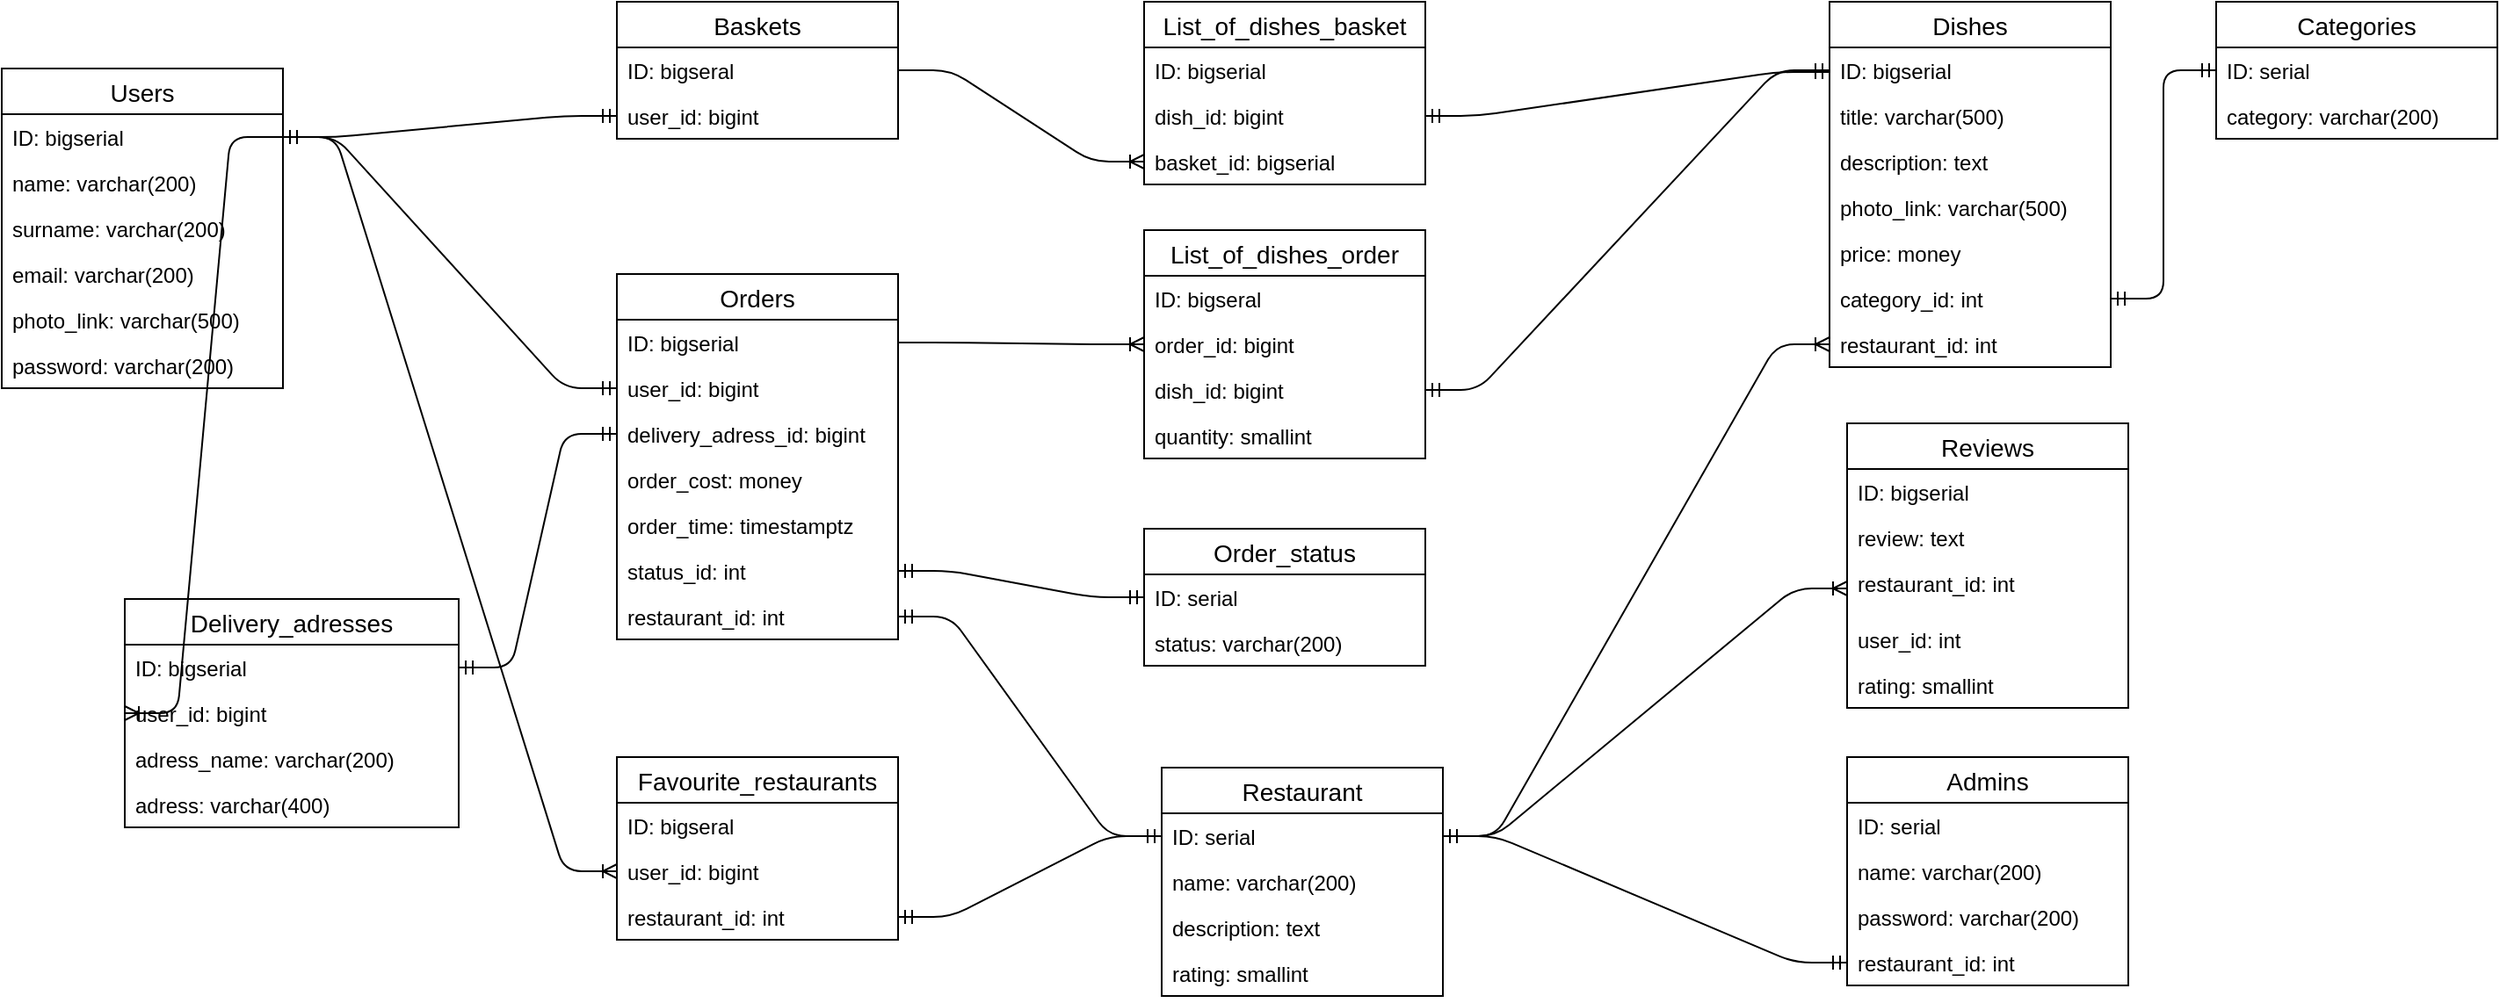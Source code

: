 <mxfile version="13.9.2" type="device"><diagram id="fgrxqHu79zI-fmSUEqUd" name="Page-1"><mxGraphModel dx="1750" dy="339" grid="1" gridSize="10" guides="1" tooltips="1" connect="1" arrows="1" fold="1" page="1" pageScale="1" pageWidth="827" pageHeight="1169" math="0" shadow="0"><root><mxCell id="0"/><mxCell id="1" parent="0"/><mxCell id="lHkOKA7zSZZBxz7BuIjo-21" value="Dishes" style="swimlane;fontStyle=0;childLayout=stackLayout;horizontal=1;startSize=26;horizontalStack=0;resizeParent=1;resizeParentMax=0;resizeLast=0;collapsible=1;marginBottom=0;align=center;fontSize=14;" parent="1" vertex="1"><mxGeometry x="430" y="20" width="160" height="208" as="geometry"/></mxCell><mxCell id="lHkOKA7zSZZBxz7BuIjo-22" value="ID: bigserial" style="text;strokeColor=none;fillColor=none;spacingLeft=4;spacingRight=4;overflow=hidden;rotatable=0;points=[[0,0.5],[1,0.5]];portConstraint=eastwest;fontSize=12;" parent="lHkOKA7zSZZBxz7BuIjo-21" vertex="1"><mxGeometry y="26" width="160" height="26" as="geometry"/></mxCell><mxCell id="OC6GCTJDFb4wmNgemFIA-1" value="title: varchar(500)" style="text;strokeColor=none;fillColor=none;spacingLeft=4;spacingRight=4;overflow=hidden;rotatable=0;points=[[0,0.5],[1,0.5]];portConstraint=eastwest;fontSize=12;" parent="lHkOKA7zSZZBxz7BuIjo-21" vertex="1"><mxGeometry y="52" width="160" height="26" as="geometry"/></mxCell><mxCell id="lHkOKA7zSZZBxz7BuIjo-23" value="description: text" style="text;strokeColor=none;fillColor=none;spacingLeft=4;spacingRight=4;overflow=hidden;rotatable=0;points=[[0,0.5],[1,0.5]];portConstraint=eastwest;fontSize=12;" parent="lHkOKA7zSZZBxz7BuIjo-21" vertex="1"><mxGeometry y="78" width="160" height="26" as="geometry"/></mxCell><mxCell id="lHkOKA7zSZZBxz7BuIjo-24" value="photo_link: varchar(500)" style="text;strokeColor=none;fillColor=none;spacingLeft=4;spacingRight=4;overflow=hidden;rotatable=0;points=[[0,0.5],[1,0.5]];portConstraint=eastwest;fontSize=12;" parent="lHkOKA7zSZZBxz7BuIjo-21" vertex="1"><mxGeometry y="104" width="160" height="26" as="geometry"/></mxCell><mxCell id="lHkOKA7zSZZBxz7BuIjo-25" value="price: money" style="text;strokeColor=none;fillColor=none;spacingLeft=4;spacingRight=4;overflow=hidden;rotatable=0;points=[[0,0.5],[1,0.5]];portConstraint=eastwest;fontSize=12;" parent="lHkOKA7zSZZBxz7BuIjo-21" vertex="1"><mxGeometry y="130" width="160" height="26" as="geometry"/></mxCell><mxCell id="lHkOKA7zSZZBxz7BuIjo-26" value="category_id: int" style="text;strokeColor=none;fillColor=none;spacingLeft=4;spacingRight=4;overflow=hidden;rotatable=0;points=[[0,0.5],[1,0.5]];portConstraint=eastwest;fontSize=12;" parent="lHkOKA7zSZZBxz7BuIjo-21" vertex="1"><mxGeometry y="156" width="160" height="26" as="geometry"/></mxCell><mxCell id="lHkOKA7zSZZBxz7BuIjo-53" value="restaurant_id: int" style="text;strokeColor=none;fillColor=none;spacingLeft=4;spacingRight=4;overflow=hidden;rotatable=0;points=[[0,0.5],[1,0.5]];portConstraint=eastwest;fontSize=12;" parent="lHkOKA7zSZZBxz7BuIjo-21" vertex="1"><mxGeometry y="182" width="160" height="26" as="geometry"/></mxCell><mxCell id="lHkOKA7zSZZBxz7BuIjo-54" value="" style="edgeStyle=entityRelationEdgeStyle;fontSize=12;html=1;endArrow=ERmandOne;startArrow=ERmandOne;exitX=1;exitY=0.5;exitDx=0;exitDy=0;entryX=0;entryY=0.5;entryDx=0;entryDy=0;" parent="1" source="lHkOKA7zSZZBxz7BuIjo-2" target="lHkOKA7zSZZBxz7BuIjo-42" edge="1"><mxGeometry width="100" height="100" relative="1" as="geometry"><mxPoint x="380" y="350" as="sourcePoint"/><mxPoint x="480" y="250" as="targetPoint"/></mxGeometry></mxCell><mxCell id="lHkOKA7zSZZBxz7BuIjo-56" value="" style="edgeStyle=entityRelationEdgeStyle;fontSize=12;html=1;endArrow=ERmandOne;startArrow=ERmandOne;exitX=1;exitY=0.5;exitDx=0;exitDy=0;entryX=0;entryY=0.5;entryDx=0;entryDy=0;" parent="1" source="lHkOKA7zSZZBxz7BuIjo-2" target="lHkOKA7zSZZBxz7BuIjo-30" edge="1"><mxGeometry width="100" height="100" relative="1" as="geometry"><mxPoint x="80" y="320" as="sourcePoint"/><mxPoint x="270" y="280" as="targetPoint"/></mxGeometry></mxCell><mxCell id="lHkOKA7zSZZBxz7BuIjo-57" value="" style="edgeStyle=entityRelationEdgeStyle;fontSize=12;html=1;endArrow=ERoneToMany;entryX=0;entryY=0.5;entryDx=0;entryDy=0;exitX=1;exitY=0.5;exitDx=0;exitDy=0;" parent="1" source="lHkOKA7zSZZBxz7BuIjo-29" target="cbXBfn8mexVlWjBqyPVe-16" edge="1"><mxGeometry width="100" height="100" relative="1" as="geometry"><mxPoint x="-99" y="318" as="sourcePoint"/><mxPoint x="590" y="280" as="targetPoint"/></mxGeometry></mxCell><mxCell id="lHkOKA7zSZZBxz7BuIjo-70" value="" style="edgeStyle=entityRelationEdgeStyle;fontSize=12;html=1;endArrow=ERmandOne;startArrow=ERmandOne;exitX=1;exitY=0.5;exitDx=0;exitDy=0;entryX=0;entryY=0.5;entryDx=0;entryDy=0;" parent="1" source="lHkOKA7zSZZBxz7BuIjo-58" target="lHkOKA7zSZZBxz7BuIjo-12" edge="1"><mxGeometry width="100" height="100" relative="1" as="geometry"><mxPoint x="190" y="350" as="sourcePoint"/><mxPoint x="290" y="250" as="targetPoint"/></mxGeometry></mxCell><mxCell id="lHkOKA7zSZZBxz7BuIjo-73" value="" style="edgeStyle=entityRelationEdgeStyle;fontSize=12;html=1;endArrow=ERmandOne;startArrow=ERmandOne;entryX=0;entryY=0.5;entryDx=0;entryDy=0;" parent="1" source="lHkOKA7zSZZBxz7BuIjo-12" target="lHkOKA7zSZZBxz7BuIjo-38" edge="1"><mxGeometry width="100" height="100" relative="1" as="geometry"><mxPoint x="220" y="420" as="sourcePoint"/><mxPoint x="320" y="320" as="targetPoint"/></mxGeometry></mxCell><mxCell id="lHkOKA7zSZZBxz7BuIjo-74" value="" style="edgeStyle=entityRelationEdgeStyle;fontSize=12;html=1;endArrow=ERoneToMany;exitX=1;exitY=0.5;exitDx=0;exitDy=0;entryX=0;entryY=0.5;entryDx=0;entryDy=0;" parent="1" source="lHkOKA7zSZZBxz7BuIjo-12" target="lHkOKA7zSZZBxz7BuIjo-48" edge="1"><mxGeometry width="100" height="100" relative="1" as="geometry"><mxPoint x="220" y="510" as="sourcePoint"/><mxPoint x="320" y="410" as="targetPoint"/></mxGeometry></mxCell><mxCell id="lHkOKA7zSZZBxz7BuIjo-75" value="" style="edgeStyle=entityRelationEdgeStyle;fontSize=12;html=1;endArrow=ERmandOne;startArrow=ERmandOne;exitX=1;exitY=0.5;exitDx=0;exitDy=0;entryX=0;entryY=0.5;entryDx=0;entryDy=0;" parent="1" source="lHkOKA7zSZZBxz7BuIjo-26" target="lHkOKA7zSZZBxz7BuIjo-50" edge="1"><mxGeometry width="100" height="100" relative="1" as="geometry"><mxPoint x="220" y="240" as="sourcePoint"/><mxPoint x="320" y="140" as="targetPoint"/></mxGeometry></mxCell><mxCell id="lHkOKA7zSZZBxz7BuIjo-80" value="" style="edgeStyle=entityRelationEdgeStyle;fontSize=12;html=1;endArrow=ERmandOne;startArrow=ERmandOne;entryX=0;entryY=0.5;entryDx=0;entryDy=0;exitX=1;exitY=0.5;exitDx=0;exitDy=0;" parent="1" source="lHkOKA7zSZZBxz7BuIjo-78" target="lHkOKA7zSZZBxz7BuIjo-22" edge="1"><mxGeometry width="100" height="100" relative="1" as="geometry"><mxPoint x="190" y="240" as="sourcePoint"/><mxPoint x="290" y="140" as="targetPoint"/></mxGeometry></mxCell><mxCell id="lHkOKA7zSZZBxz7BuIjo-84" value="" style="edgeStyle=entityRelationEdgeStyle;fontSize=12;html=1;endArrow=ERoneToMany;exitX=1;exitY=0.5;exitDx=0;exitDy=0;entryX=0;entryY=0.5;entryDx=0;entryDy=0;" parent="1" source="lHkOKA7zSZZBxz7BuIjo-41" target="cbXBfn8mexVlWjBqyPVe-1" edge="1"><mxGeometry width="100" height="100" relative="1" as="geometry"><mxPoint x="190" y="240" as="sourcePoint"/><mxPoint x="290" y="140" as="targetPoint"/></mxGeometry></mxCell><mxCell id="lHkOKA7zSZZBxz7BuIjo-85" value="" style="edgeStyle=entityRelationEdgeStyle;fontSize=12;html=1;endArrow=ERmandOne;startArrow=ERmandOne;exitX=1;exitY=0.5;exitDx=0;exitDy=0;" parent="1" source="lHkOKA7zSZZBxz7BuIjo-83" edge="1"><mxGeometry width="100" height="100" relative="1" as="geometry"><mxPoint x="190" y="240" as="sourcePoint"/><mxPoint x="430" y="60" as="targetPoint"/></mxGeometry></mxCell><mxCell id="lHkOKA7zSZZBxz7BuIjo-86" value="" style="edgeStyle=entityRelationEdgeStyle;fontSize=12;html=1;endArrow=ERoneToMany;exitX=1;exitY=0.5;exitDx=0;exitDy=0;entryX=0;entryY=0.5;entryDx=0;entryDy=0;" parent="1" source="lHkOKA7zSZZBxz7BuIjo-12" target="lHkOKA7zSZZBxz7BuIjo-53" edge="1"><mxGeometry width="100" height="100" relative="1" as="geometry"><mxPoint x="230" y="260" as="sourcePoint"/><mxPoint x="330" y="160" as="targetPoint"/></mxGeometry></mxCell><mxCell id="lHkOKA7zSZZBxz7BuIjo-1" value="Users" style="swimlane;fontStyle=0;childLayout=stackLayout;horizontal=1;startSize=26;horizontalStack=0;resizeParent=1;resizeParentMax=0;resizeLast=0;collapsible=1;marginBottom=0;align=center;fontSize=14;" parent="1" vertex="1"><mxGeometry x="-610" y="58" width="160" height="182" as="geometry"/></mxCell><mxCell id="lHkOKA7zSZZBxz7BuIjo-2" value="ID: bigserial" style="text;strokeColor=none;fillColor=none;spacingLeft=4;spacingRight=4;overflow=hidden;rotatable=0;points=[[0,0.5],[1,0.5]];portConstraint=eastwest;fontSize=12;" parent="lHkOKA7zSZZBxz7BuIjo-1" vertex="1"><mxGeometry y="26" width="160" height="26" as="geometry"/></mxCell><mxCell id="lHkOKA7zSZZBxz7BuIjo-3" value="name: varchar(200)" style="text;strokeColor=none;fillColor=none;spacingLeft=4;spacingRight=4;overflow=hidden;rotatable=0;points=[[0,0.5],[1,0.5]];portConstraint=eastwest;fontSize=12;" parent="lHkOKA7zSZZBxz7BuIjo-1" vertex="1"><mxGeometry y="52" width="160" height="26" as="geometry"/></mxCell><mxCell id="lHkOKA7zSZZBxz7BuIjo-4" value="surname: varchar(200)" style="text;strokeColor=none;fillColor=none;spacingLeft=4;spacingRight=4;overflow=hidden;rotatable=0;points=[[0,0.5],[1,0.5]];portConstraint=eastwest;fontSize=12;" parent="lHkOKA7zSZZBxz7BuIjo-1" vertex="1"><mxGeometry y="78" width="160" height="26" as="geometry"/></mxCell><mxCell id="lHkOKA7zSZZBxz7BuIjo-5" value="email: varchar(200)" style="text;strokeColor=none;fillColor=none;spacingLeft=4;spacingRight=4;overflow=hidden;rotatable=0;points=[[0,0.5],[1,0.5]];portConstraint=eastwest;fontSize=12;" parent="lHkOKA7zSZZBxz7BuIjo-1" vertex="1"><mxGeometry y="104" width="160" height="26" as="geometry"/></mxCell><mxCell id="lHkOKA7zSZZBxz7BuIjo-6" value="photo_link: varchar(500) " style="text;strokeColor=none;fillColor=none;spacingLeft=4;spacingRight=4;overflow=hidden;rotatable=0;points=[[0,0.5],[1,0.5]];portConstraint=eastwest;fontSize=12;" parent="lHkOKA7zSZZBxz7BuIjo-1" vertex="1"><mxGeometry y="130" width="160" height="26" as="geometry"/></mxCell><mxCell id="lHkOKA7zSZZBxz7BuIjo-7" value="password: varchar(200)" style="text;strokeColor=none;fillColor=none;spacingLeft=4;spacingRight=4;overflow=hidden;rotatable=0;points=[[0,0.5],[1,0.5]];portConstraint=eastwest;fontSize=12;" parent="lHkOKA7zSZZBxz7BuIjo-1" vertex="1"><mxGeometry y="156" width="160" height="26" as="geometry"/></mxCell><mxCell id="lHkOKA7zSZZBxz7BuIjo-40" value="Baskets" style="swimlane;fontStyle=0;childLayout=stackLayout;horizontal=1;startSize=26;horizontalStack=0;resizeParent=1;resizeParentMax=0;resizeLast=0;collapsible=1;marginBottom=0;align=center;fontSize=14;" parent="1" vertex="1"><mxGeometry x="-260" y="20" width="160" height="78" as="geometry"/></mxCell><mxCell id="lHkOKA7zSZZBxz7BuIjo-41" value="ID: bigseral" style="text;strokeColor=none;fillColor=none;spacingLeft=4;spacingRight=4;overflow=hidden;rotatable=0;points=[[0,0.5],[1,0.5]];portConstraint=eastwest;fontSize=12;" parent="lHkOKA7zSZZBxz7BuIjo-40" vertex="1"><mxGeometry y="26" width="160" height="26" as="geometry"/></mxCell><mxCell id="lHkOKA7zSZZBxz7BuIjo-42" value="user_id: bigint" style="text;strokeColor=none;fillColor=none;spacingLeft=4;spacingRight=4;overflow=hidden;rotatable=0;points=[[0,0.5],[1,0.5]];portConstraint=eastwest;fontSize=12;" parent="lHkOKA7zSZZBxz7BuIjo-40" vertex="1"><mxGeometry y="52" width="160" height="26" as="geometry"/></mxCell><mxCell id="lHkOKA7zSZZBxz7BuIjo-81" value="List_of_dishes_basket" style="swimlane;fontStyle=0;childLayout=stackLayout;horizontal=1;startSize=26;horizontalStack=0;resizeParent=1;resizeParentMax=0;resizeLast=0;collapsible=1;marginBottom=0;align=center;fontSize=14;" parent="1" vertex="1"><mxGeometry x="40" y="20" width="160" height="104" as="geometry"/></mxCell><mxCell id="lHkOKA7zSZZBxz7BuIjo-82" value="ID: bigserial" style="text;strokeColor=none;fillColor=none;spacingLeft=4;spacingRight=4;overflow=hidden;rotatable=0;points=[[0,0.5],[1,0.5]];portConstraint=eastwest;fontSize=12;" parent="lHkOKA7zSZZBxz7BuIjo-81" vertex="1"><mxGeometry y="26" width="160" height="26" as="geometry"/></mxCell><mxCell id="lHkOKA7zSZZBxz7BuIjo-83" value="dish_id: bigint" style="text;strokeColor=none;fillColor=none;spacingLeft=4;spacingRight=4;overflow=hidden;rotatable=0;points=[[0,0.5],[1,0.5]];portConstraint=eastwest;fontSize=12;" parent="lHkOKA7zSZZBxz7BuIjo-81" vertex="1"><mxGeometry y="52" width="160" height="26" as="geometry"/></mxCell><mxCell id="cbXBfn8mexVlWjBqyPVe-1" value="basket_id: bigserial" style="text;strokeColor=none;fillColor=none;spacingLeft=4;spacingRight=4;overflow=hidden;rotatable=0;points=[[0,0.5],[1,0.5]];portConstraint=eastwest;fontSize=12;" parent="lHkOKA7zSZZBxz7BuIjo-81" vertex="1"><mxGeometry y="78" width="160" height="26" as="geometry"/></mxCell><mxCell id="lHkOKA7zSZZBxz7BuIjo-28" value="Orders" style="swimlane;fontStyle=0;childLayout=stackLayout;horizontal=1;startSize=26;horizontalStack=0;resizeParent=1;resizeParentMax=0;resizeLast=0;collapsible=1;marginBottom=0;align=center;fontSize=14;" parent="1" vertex="1"><mxGeometry x="-260" y="175" width="160" height="208" as="geometry"/></mxCell><mxCell id="lHkOKA7zSZZBxz7BuIjo-29" value="ID: bigserial" style="text;strokeColor=none;fillColor=none;spacingLeft=4;spacingRight=4;overflow=hidden;rotatable=0;points=[[0,0.5],[1,0.5]];portConstraint=eastwest;fontSize=12;" parent="lHkOKA7zSZZBxz7BuIjo-28" vertex="1"><mxGeometry y="26" width="160" height="26" as="geometry"/></mxCell><mxCell id="lHkOKA7zSZZBxz7BuIjo-30" value="user_id: bigint" style="text;strokeColor=none;fillColor=none;spacingLeft=4;spacingRight=4;overflow=hidden;rotatable=0;points=[[0,0.5],[1,0.5]];portConstraint=eastwest;fontSize=12;" parent="lHkOKA7zSZZBxz7BuIjo-28" vertex="1"><mxGeometry y="52" width="160" height="26" as="geometry"/></mxCell><mxCell id="lHkOKA7zSZZBxz7BuIjo-31" value="delivery_adress_id: bigint" style="text;strokeColor=none;fillColor=none;spacingLeft=4;spacingRight=4;overflow=hidden;rotatable=0;points=[[0,0.5],[1,0.5]];portConstraint=eastwest;fontSize=12;" parent="lHkOKA7zSZZBxz7BuIjo-28" vertex="1"><mxGeometry y="78" width="160" height="26" as="geometry"/></mxCell><mxCell id="lHkOKA7zSZZBxz7BuIjo-32" value="order_cost: money" style="text;strokeColor=none;fillColor=none;spacingLeft=4;spacingRight=4;overflow=hidden;rotatable=0;points=[[0,0.5],[1,0.5]];portConstraint=eastwest;fontSize=12;" parent="lHkOKA7zSZZBxz7BuIjo-28" vertex="1"><mxGeometry y="104" width="160" height="26" as="geometry"/></mxCell><mxCell id="lHkOKA7zSZZBxz7BuIjo-87" value="order_time: timestamptz" style="text;strokeColor=none;fillColor=none;spacingLeft=4;spacingRight=4;overflow=hidden;rotatable=0;points=[[0,0.5],[1,0.5]];portConstraint=eastwest;fontSize=12;" parent="lHkOKA7zSZZBxz7BuIjo-28" vertex="1"><mxGeometry y="130" width="160" height="26" as="geometry"/></mxCell><mxCell id="mgXvpkjl0vA347W1KZeB-3" value="status_id: int" style="text;strokeColor=none;fillColor=none;spacingLeft=4;spacingRight=4;overflow=hidden;rotatable=0;points=[[0,0.5],[1,0.5]];portConstraint=eastwest;fontSize=12;" parent="lHkOKA7zSZZBxz7BuIjo-28" vertex="1"><mxGeometry y="156" width="160" height="26" as="geometry"/></mxCell><mxCell id="lHkOKA7zSZZBxz7BuIjo-58" value="restaurant_id: int" style="text;strokeColor=none;fillColor=none;spacingLeft=4;spacingRight=4;overflow=hidden;rotatable=0;points=[[0,0.5],[1,0.5]];portConstraint=eastwest;fontSize=12;" parent="lHkOKA7zSZZBxz7BuIjo-28" vertex="1"><mxGeometry y="182" width="160" height="26" as="geometry"/></mxCell><mxCell id="lHkOKA7zSZZBxz7BuIjo-11" value="Restaurant" style="swimlane;fontStyle=0;childLayout=stackLayout;horizontal=1;startSize=26;horizontalStack=0;resizeParent=1;resizeParentMax=0;resizeLast=0;collapsible=1;marginBottom=0;align=center;fontSize=14;" parent="1" vertex="1"><mxGeometry x="50" y="456" width="160" height="130" as="geometry"/></mxCell><mxCell id="lHkOKA7zSZZBxz7BuIjo-12" value="ID: serial" style="text;strokeColor=none;fillColor=none;spacingLeft=4;spacingRight=4;overflow=hidden;rotatable=0;points=[[0,0.5],[1,0.5]];portConstraint=eastwest;fontSize=12;" parent="lHkOKA7zSZZBxz7BuIjo-11" vertex="1"><mxGeometry y="26" width="160" height="26" as="geometry"/></mxCell><mxCell id="cbXBfn8mexVlWjBqyPVe-15" value="name: varchar(200)" style="text;strokeColor=none;fillColor=none;spacingLeft=4;spacingRight=4;overflow=hidden;rotatable=0;points=[[0,0.5],[1,0.5]];portConstraint=eastwest;fontSize=12;" parent="lHkOKA7zSZZBxz7BuIjo-11" vertex="1"><mxGeometry y="52" width="160" height="26" as="geometry"/></mxCell><mxCell id="lHkOKA7zSZZBxz7BuIjo-13" value="description: text" style="text;strokeColor=none;fillColor=none;spacingLeft=4;spacingRight=4;overflow=hidden;rotatable=0;points=[[0,0.5],[1,0.5]];portConstraint=eastwest;fontSize=12;" parent="lHkOKA7zSZZBxz7BuIjo-11" vertex="1"><mxGeometry y="78" width="160" height="26" as="geometry"/></mxCell><mxCell id="dF2LCp0phf6dpc2RS71L-3" value="rating: smallint" style="text;strokeColor=none;fillColor=none;spacingLeft=4;spacingRight=4;overflow=hidden;rotatable=0;points=[[0,0.5],[1,0.5]];portConstraint=eastwest;fontSize=12;" vertex="1" parent="lHkOKA7zSZZBxz7BuIjo-11"><mxGeometry y="104" width="160" height="26" as="geometry"/></mxCell><mxCell id="lHkOKA7zSZZBxz7BuIjo-45" value="Reviews" style="swimlane;fontStyle=0;childLayout=stackLayout;horizontal=1;startSize=26;horizontalStack=0;resizeParent=1;resizeParentMax=0;resizeLast=0;collapsible=1;marginBottom=0;align=center;fontSize=14;" parent="1" vertex="1"><mxGeometry x="440" y="260" width="160" height="162" as="geometry"/></mxCell><mxCell id="lHkOKA7zSZZBxz7BuIjo-46" value="ID: bigserial" style="text;strokeColor=none;fillColor=none;spacingLeft=4;spacingRight=4;overflow=hidden;rotatable=0;points=[[0,0.5],[1,0.5]];portConstraint=eastwest;fontSize=12;" parent="lHkOKA7zSZZBxz7BuIjo-45" vertex="1"><mxGeometry y="26" width="160" height="26" as="geometry"/></mxCell><mxCell id="lHkOKA7zSZZBxz7BuIjo-47" value="review: text" style="text;strokeColor=none;fillColor=none;spacingLeft=4;spacingRight=4;overflow=hidden;rotatable=0;points=[[0,0.5],[1,0.5]];portConstraint=eastwest;fontSize=12;" parent="lHkOKA7zSZZBxz7BuIjo-45" vertex="1"><mxGeometry y="52" width="160" height="26" as="geometry"/></mxCell><mxCell id="lHkOKA7zSZZBxz7BuIjo-48" value="restaurant_id: int" style="text;strokeColor=none;fillColor=none;spacingLeft=4;spacingRight=4;overflow=hidden;rotatable=0;points=[[0,0.5],[1,0.5]];portConstraint=eastwest;fontSize=12;" parent="lHkOKA7zSZZBxz7BuIjo-45" vertex="1"><mxGeometry y="78" width="160" height="32" as="geometry"/></mxCell><mxCell id="dF2LCp0phf6dpc2RS71L-1" value="user_id: int" style="text;strokeColor=none;fillColor=none;spacingLeft=4;spacingRight=4;overflow=hidden;rotatable=0;points=[[0,0.5],[1,0.5]];portConstraint=eastwest;fontSize=12;" vertex="1" parent="lHkOKA7zSZZBxz7BuIjo-45"><mxGeometry y="110" width="160" height="26" as="geometry"/></mxCell><mxCell id="dF2LCp0phf6dpc2RS71L-2" value="rating: smallint" style="text;strokeColor=none;fillColor=none;spacingLeft=4;spacingRight=4;overflow=hidden;rotatable=0;points=[[0,0.5],[1,0.5]];portConstraint=eastwest;fontSize=12;" vertex="1" parent="lHkOKA7zSZZBxz7BuIjo-45"><mxGeometry y="136" width="160" height="26" as="geometry"/></mxCell><mxCell id="lHkOKA7zSZZBxz7BuIjo-34" value="Admins" style="swimlane;fontStyle=0;childLayout=stackLayout;horizontal=1;startSize=26;horizontalStack=0;resizeParent=1;resizeParentMax=0;resizeLast=0;collapsible=1;marginBottom=0;align=center;fontSize=14;" parent="1" vertex="1"><mxGeometry x="440" y="450" width="160" height="130" as="geometry"/></mxCell><mxCell id="lHkOKA7zSZZBxz7BuIjo-35" value="ID: serial" style="text;strokeColor=none;fillColor=none;spacingLeft=4;spacingRight=4;overflow=hidden;rotatable=0;points=[[0,0.5],[1,0.5]];portConstraint=eastwest;fontSize=12;" parent="lHkOKA7zSZZBxz7BuIjo-34" vertex="1"><mxGeometry y="26" width="160" height="26" as="geometry"/></mxCell><mxCell id="lHkOKA7zSZZBxz7BuIjo-36" value="name: varchar(200)" style="text;strokeColor=none;fillColor=none;spacingLeft=4;spacingRight=4;overflow=hidden;rotatable=0;points=[[0,0.5],[1,0.5]];portConstraint=eastwest;fontSize=12;" parent="lHkOKA7zSZZBxz7BuIjo-34" vertex="1"><mxGeometry y="52" width="160" height="26" as="geometry"/></mxCell><mxCell id="lHkOKA7zSZZBxz7BuIjo-37" value="password: varchar(200)" style="text;strokeColor=none;fillColor=none;spacingLeft=4;spacingRight=4;overflow=hidden;rotatable=0;points=[[0,0.5],[1,0.5]];portConstraint=eastwest;fontSize=12;" parent="lHkOKA7zSZZBxz7BuIjo-34" vertex="1"><mxGeometry y="78" width="160" height="26" as="geometry"/></mxCell><mxCell id="lHkOKA7zSZZBxz7BuIjo-38" value="restaurant_id: int" style="text;strokeColor=none;fillColor=none;spacingLeft=4;spacingRight=4;overflow=hidden;rotatable=0;points=[[0,0.5],[1,0.5]];portConstraint=eastwest;fontSize=12;" parent="lHkOKA7zSZZBxz7BuIjo-34" vertex="1"><mxGeometry y="104" width="160" height="26" as="geometry"/></mxCell><mxCell id="lHkOKA7zSZZBxz7BuIjo-49" value="Categories" style="swimlane;fontStyle=0;childLayout=stackLayout;horizontal=1;startSize=26;horizontalStack=0;resizeParent=1;resizeParentMax=0;resizeLast=0;collapsible=1;marginBottom=0;align=center;fontSize=14;" parent="1" vertex="1"><mxGeometry x="650" y="20" width="160" height="78" as="geometry"/></mxCell><mxCell id="lHkOKA7zSZZBxz7BuIjo-50" value="ID: serial" style="text;strokeColor=none;fillColor=none;spacingLeft=4;spacingRight=4;overflow=hidden;rotatable=0;points=[[0,0.5],[1,0.5]];portConstraint=eastwest;fontSize=12;" parent="lHkOKA7zSZZBxz7BuIjo-49" vertex="1"><mxGeometry y="26" width="160" height="26" as="geometry"/></mxCell><mxCell id="lHkOKA7zSZZBxz7BuIjo-51" value="category: varchar(200)" style="text;strokeColor=none;fillColor=none;spacingLeft=4;spacingRight=4;overflow=hidden;rotatable=0;points=[[0,0.5],[1,0.5]];portConstraint=eastwest;fontSize=12;" parent="lHkOKA7zSZZBxz7BuIjo-49" vertex="1"><mxGeometry y="52" width="160" height="26" as="geometry"/></mxCell><mxCell id="cbXBfn8mexVlWjBqyPVe-4" value="Favourite_restaurants" style="swimlane;fontStyle=0;childLayout=stackLayout;horizontal=1;startSize=26;horizontalStack=0;resizeParent=1;resizeParentMax=0;resizeLast=0;collapsible=1;marginBottom=0;align=center;fontSize=14;" parent="1" vertex="1"><mxGeometry x="-260" y="450" width="160" height="104" as="geometry"/></mxCell><mxCell id="cbXBfn8mexVlWjBqyPVe-5" value="ID: bigseral" style="text;strokeColor=none;fillColor=none;spacingLeft=4;spacingRight=4;overflow=hidden;rotatable=0;points=[[0,0.5],[1,0.5]];portConstraint=eastwest;fontSize=12;" parent="cbXBfn8mexVlWjBqyPVe-4" vertex="1"><mxGeometry y="26" width="160" height="26" as="geometry"/></mxCell><mxCell id="cbXBfn8mexVlWjBqyPVe-6" value="user_id: bigint" style="text;strokeColor=none;fillColor=none;spacingLeft=4;spacingRight=4;overflow=hidden;rotatable=0;points=[[0,0.5],[1,0.5]];portConstraint=eastwest;fontSize=12;" parent="cbXBfn8mexVlWjBqyPVe-4" vertex="1"><mxGeometry y="52" width="160" height="26" as="geometry"/></mxCell><mxCell id="cbXBfn8mexVlWjBqyPVe-7" value="restaurant_id: int" style="text;strokeColor=none;fillColor=none;spacingLeft=4;spacingRight=4;overflow=hidden;rotatable=0;points=[[0,0.5],[1,0.5]];portConstraint=eastwest;fontSize=12;" parent="cbXBfn8mexVlWjBqyPVe-4" vertex="1"><mxGeometry y="78" width="160" height="26" as="geometry"/></mxCell><mxCell id="cbXBfn8mexVlWjBqyPVe-8" value="" style="edgeStyle=entityRelationEdgeStyle;fontSize=12;html=1;endArrow=ERmandOne;startArrow=ERmandOne;exitX=1;exitY=0.5;exitDx=0;exitDy=0;entryX=0;entryY=0.5;entryDx=0;entryDy=0;" parent="1" source="cbXBfn8mexVlWjBqyPVe-7" target="lHkOKA7zSZZBxz7BuIjo-12" edge="1"><mxGeometry width="100" height="100" relative="1" as="geometry"><mxPoint x="-90" y="354" as="sourcePoint"/><mxPoint x="60" y="505" as="targetPoint"/></mxGeometry></mxCell><mxCell id="cbXBfn8mexVlWjBqyPVe-9" value="" style="edgeStyle=entityRelationEdgeStyle;fontSize=12;html=1;endArrow=ERoneToMany;exitX=1;exitY=0.5;exitDx=0;exitDy=0;entryX=0;entryY=0.5;entryDx=0;entryDy=0;" parent="1" source="lHkOKA7zSZZBxz7BuIjo-2" target="cbXBfn8mexVlWjBqyPVe-6" edge="1"><mxGeometry width="100" height="100" relative="1" as="geometry"><mxPoint x="-450" y="350" as="sourcePoint"/><mxPoint x="-310" y="350" as="targetPoint"/></mxGeometry></mxCell><mxCell id="lHkOKA7zSZZBxz7BuIjo-59" value="Delivery_adresses" style="swimlane;fontStyle=0;childLayout=stackLayout;horizontal=1;startSize=26;horizontalStack=0;resizeParent=1;resizeParentMax=0;resizeLast=0;collapsible=1;marginBottom=0;align=center;fontSize=14;" parent="1" vertex="1"><mxGeometry x="-540" y="360" width="190" height="130" as="geometry"/></mxCell><mxCell id="lHkOKA7zSZZBxz7BuIjo-60" value="ID: bigserial" style="text;strokeColor=none;fillColor=none;spacingLeft=4;spacingRight=4;overflow=hidden;rotatable=0;points=[[0,0.5],[1,0.5]];portConstraint=eastwest;fontSize=12;" parent="lHkOKA7zSZZBxz7BuIjo-59" vertex="1"><mxGeometry y="26" width="190" height="26" as="geometry"/></mxCell><mxCell id="lHkOKA7zSZZBxz7BuIjo-61" value="user_id: bigint" style="text;strokeColor=none;fillColor=none;spacingLeft=4;spacingRight=4;overflow=hidden;rotatable=0;points=[[0,0.5],[1,0.5]];portConstraint=eastwest;fontSize=12;" parent="lHkOKA7zSZZBxz7BuIjo-59" vertex="1"><mxGeometry y="52" width="190" height="26" as="geometry"/></mxCell><mxCell id="lHkOKA7zSZZBxz7BuIjo-62" value="adress_name: varchar(200)" style="text;strokeColor=none;fillColor=none;spacingLeft=4;spacingRight=4;overflow=hidden;rotatable=0;points=[[0,0.5],[1,0.5]];portConstraint=eastwest;fontSize=12;" parent="lHkOKA7zSZZBxz7BuIjo-59" vertex="1"><mxGeometry y="78" width="190" height="26" as="geometry"/></mxCell><mxCell id="mgXvpkjl0vA347W1KZeB-1" value="adress: varchar(400)" style="text;strokeColor=none;fillColor=none;spacingLeft=4;spacingRight=4;overflow=hidden;rotatable=0;points=[[0,0.5],[1,0.5]];portConstraint=eastwest;fontSize=12;" parent="lHkOKA7zSZZBxz7BuIjo-59" vertex="1"><mxGeometry y="104" width="190" height="26" as="geometry"/></mxCell><mxCell id="cbXBfn8mexVlWjBqyPVe-12" value="" style="edgeStyle=entityRelationEdgeStyle;fontSize=12;html=1;endArrow=ERoneToMany;exitX=1;exitY=0.5;exitDx=0;exitDy=0;entryX=0;entryY=0.5;entryDx=0;entryDy=0;" parent="1" source="lHkOKA7zSZZBxz7BuIjo-2" target="lHkOKA7zSZZBxz7BuIjo-61" edge="1"><mxGeometry width="100" height="100" relative="1" as="geometry"><mxPoint x="-260" y="340" as="sourcePoint"/><mxPoint x="-160" y="240" as="targetPoint"/></mxGeometry></mxCell><mxCell id="cbXBfn8mexVlWjBqyPVe-13" value="" style="edgeStyle=entityRelationEdgeStyle;fontSize=12;html=1;endArrow=ERmandOne;startArrow=ERmandOne;exitX=1;exitY=0.5;exitDx=0;exitDy=0;entryX=0;entryY=0.5;entryDx=0;entryDy=0;" parent="1" source="lHkOKA7zSZZBxz7BuIjo-60" target="lHkOKA7zSZZBxz7BuIjo-31" edge="1"><mxGeometry width="100" height="100" relative="1" as="geometry"><mxPoint x="-260" y="300" as="sourcePoint"/><mxPoint x="-160" y="200" as="targetPoint"/></mxGeometry></mxCell><mxCell id="lHkOKA7zSZZBxz7BuIjo-76" value="List_of_dishes_order" style="swimlane;fontStyle=0;childLayout=stackLayout;horizontal=1;startSize=26;horizontalStack=0;resizeParent=1;resizeParentMax=0;resizeLast=0;collapsible=1;marginBottom=0;align=center;fontSize=14;" parent="1" vertex="1"><mxGeometry x="40" y="150" width="160" height="130" as="geometry"/></mxCell><mxCell id="lHkOKA7zSZZBxz7BuIjo-77" value="ID: bigseral" style="text;strokeColor=none;fillColor=none;spacingLeft=4;spacingRight=4;overflow=hidden;rotatable=0;points=[[0,0.5],[1,0.5]];portConstraint=eastwest;fontSize=12;" parent="lHkOKA7zSZZBxz7BuIjo-76" vertex="1"><mxGeometry y="26" width="160" height="26" as="geometry"/></mxCell><mxCell id="cbXBfn8mexVlWjBqyPVe-16" value="order_id: bigint" style="text;strokeColor=none;fillColor=none;spacingLeft=4;spacingRight=4;overflow=hidden;rotatable=0;points=[[0,0.5],[1,0.5]];portConstraint=eastwest;fontSize=12;" parent="lHkOKA7zSZZBxz7BuIjo-76" vertex="1"><mxGeometry y="52" width="160" height="26" as="geometry"/></mxCell><mxCell id="lHkOKA7zSZZBxz7BuIjo-78" value="dish_id: bigint" style="text;strokeColor=none;fillColor=none;spacingLeft=4;spacingRight=4;overflow=hidden;rotatable=0;points=[[0,0.5],[1,0.5]];portConstraint=eastwest;fontSize=12;" parent="lHkOKA7zSZZBxz7BuIjo-76" vertex="1"><mxGeometry y="78" width="160" height="26" as="geometry"/></mxCell><mxCell id="mgXvpkjl0vA347W1KZeB-4" value="quantity: smallint" style="text;strokeColor=none;fillColor=none;spacingLeft=4;spacingRight=4;overflow=hidden;rotatable=0;points=[[0,0.5],[1,0.5]];portConstraint=eastwest;fontSize=12;" parent="lHkOKA7zSZZBxz7BuIjo-76" vertex="1"><mxGeometry y="104" width="160" height="26" as="geometry"/></mxCell><mxCell id="cbXBfn8mexVlWjBqyPVe-23" value="Order_status" style="swimlane;fontStyle=0;childLayout=stackLayout;horizontal=1;startSize=26;horizontalStack=0;resizeParent=1;resizeParentMax=0;resizeLast=0;collapsible=1;marginBottom=0;align=center;fontSize=14;" parent="1" vertex="1"><mxGeometry x="40" y="320" width="160" height="78" as="geometry"/></mxCell><mxCell id="cbXBfn8mexVlWjBqyPVe-24" value="ID: serial" style="text;strokeColor=none;fillColor=none;spacingLeft=4;spacingRight=4;overflow=hidden;rotatable=0;points=[[0,0.5],[1,0.5]];portConstraint=eastwest;fontSize=12;" parent="cbXBfn8mexVlWjBqyPVe-23" vertex="1"><mxGeometry y="26" width="160" height="26" as="geometry"/></mxCell><mxCell id="cbXBfn8mexVlWjBqyPVe-25" value="status: varchar(200)" style="text;strokeColor=none;fillColor=none;spacingLeft=4;spacingRight=4;overflow=hidden;rotatable=0;points=[[0,0.5],[1,0.5]];portConstraint=eastwest;fontSize=12;" parent="cbXBfn8mexVlWjBqyPVe-23" vertex="1"><mxGeometry y="52" width="160" height="26" as="geometry"/></mxCell><mxCell id="cbXBfn8mexVlWjBqyPVe-26" value="" style="edgeStyle=entityRelationEdgeStyle;fontSize=12;html=1;endArrow=ERmandOne;startArrow=ERmandOne;exitX=1;exitY=0.5;exitDx=0;exitDy=0;entryX=0;entryY=0.5;entryDx=0;entryDy=0;" parent="1" source="mgXvpkjl0vA347W1KZeB-3" target="cbXBfn8mexVlWjBqyPVe-24" edge="1"><mxGeometry width="100" height="100" relative="1" as="geometry"><mxPoint x="-90" y="380" as="sourcePoint"/><mxPoint x="60" y="505" as="targetPoint"/></mxGeometry></mxCell></root></mxGraphModel></diagram></mxfile>
